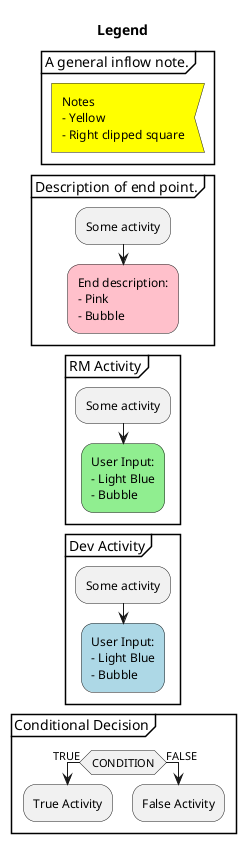 @startuml

title Legend

partition "A general inflow note." {
    #Yellow:Notes\n- Yellow\n- Right clipped square<
    detach
}

partition "Description of end point." {
    :Some activity;
    #Pink:End description:\n- Pink\n- Bubble;
    detach
}

partition "RM Activity" {
    :Some activity;
    #LightGreen:User Input:\n- Light Blue\n- Bubble;
    detach
}

partition "Dev Activity" {
    :Some activity;
    #LightBlue:User Input:\n- Light Blue\n- Bubble;
    detach
}

partition "Conditional Decision" {
    if (CONDITION) then (TRUE)
        :True Activity;
    else (FALSE)
        :False Activity;
    endif
    detach
}
  
@enduml